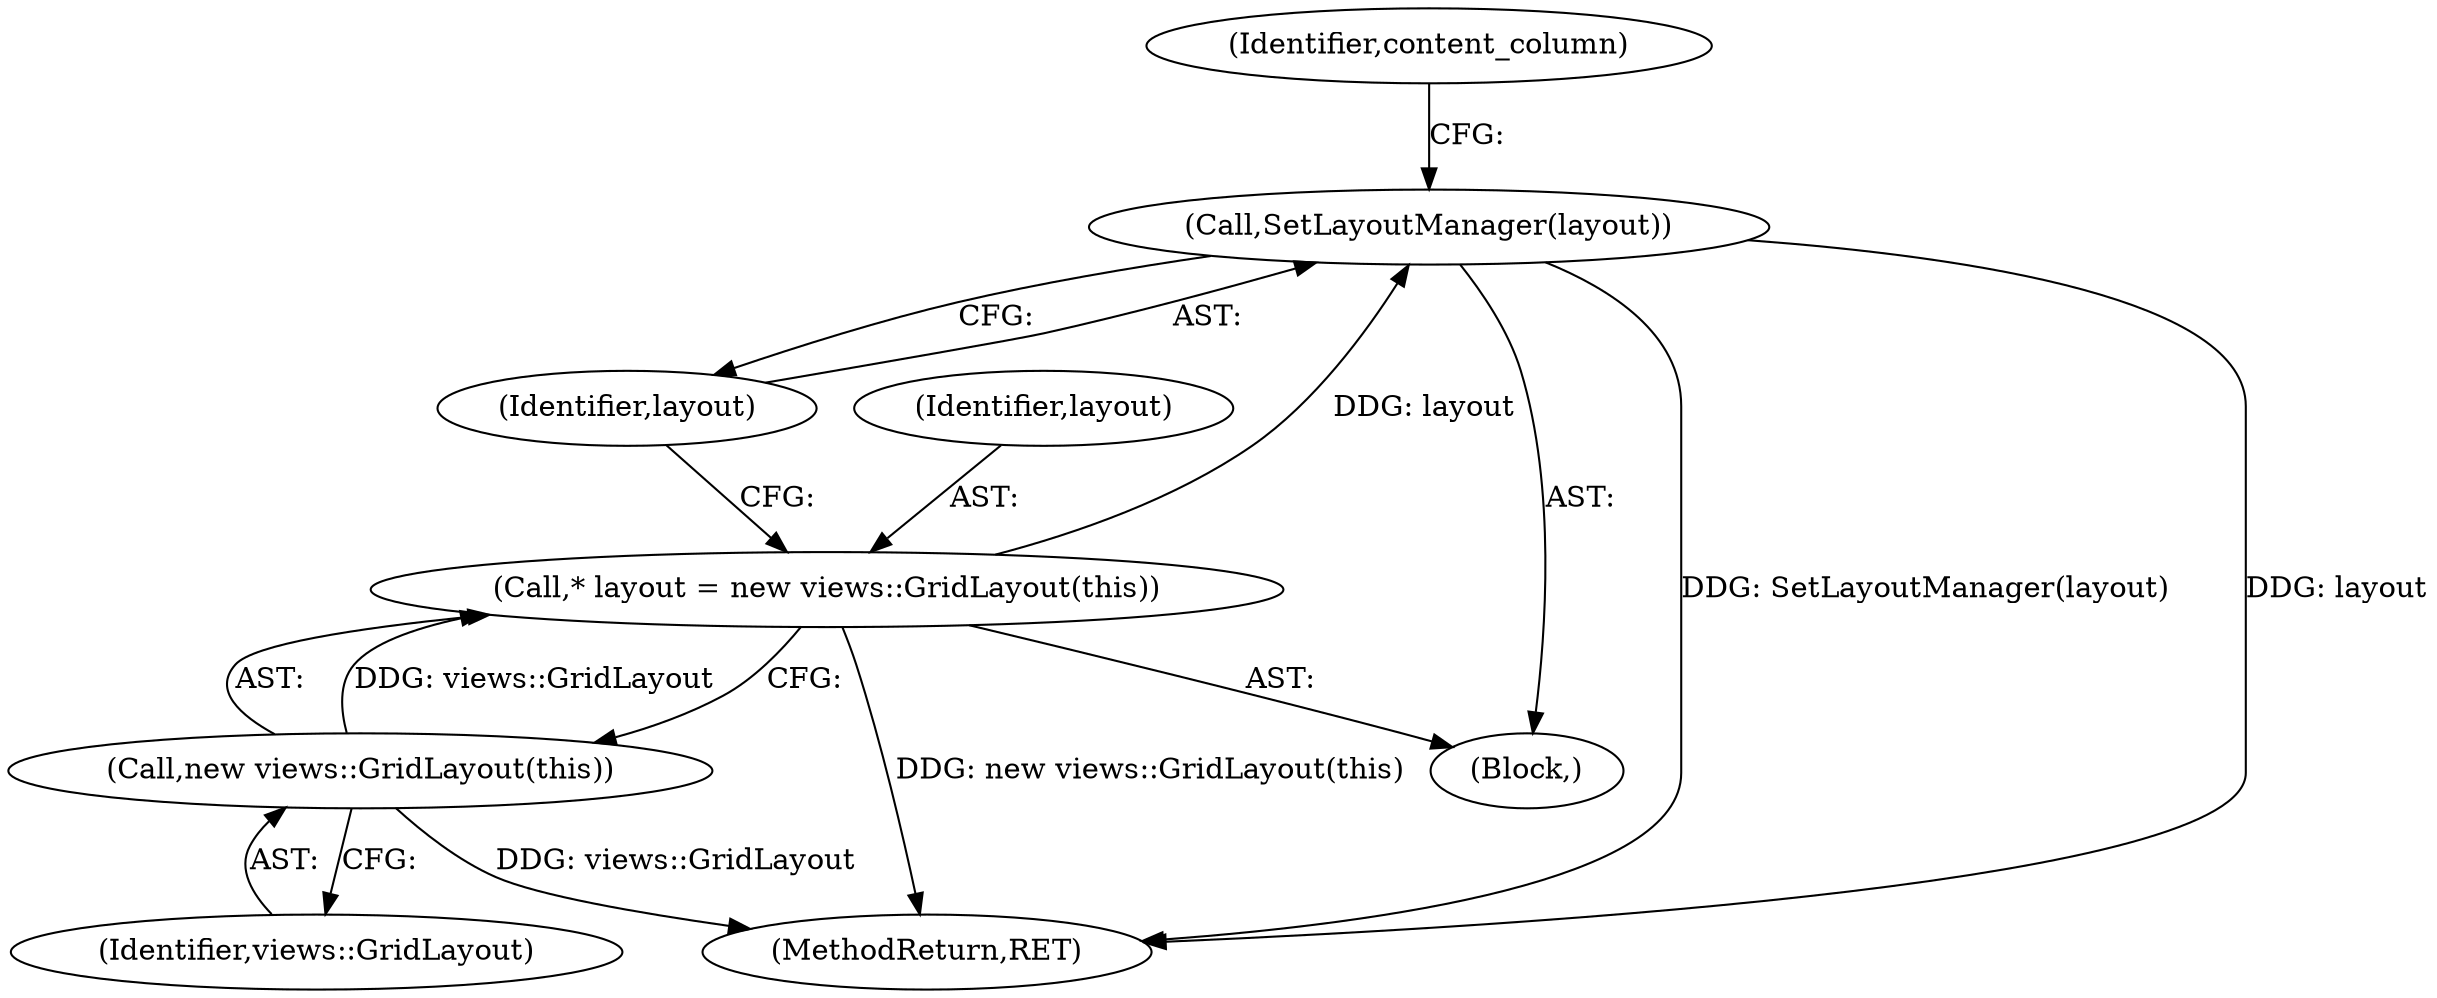 digraph "0_Chrome_f2cba0d13b3a6d76dedede66731e5ca253d3b2af_1@pointer" {
"1000121" [label="(Call,SetLayoutManager(layout))"];
"1000117" [label="(Call,* layout = new views::GridLayout(this))"];
"1000119" [label="(Call,new views::GridLayout(this))"];
"1000118" [label="(Identifier,layout)"];
"1000121" [label="(Call,SetLayoutManager(layout))"];
"1000117" [label="(Call,* layout = new views::GridLayout(this))"];
"1000120" [label="(Identifier,views::GridLayout)"];
"1000125" [label="(Identifier,content_column)"];
"1000119" [label="(Call,new views::GridLayout(this))"];
"1000122" [label="(Identifier,layout)"];
"1000192" [label="(MethodReturn,RET)"];
"1000107" [label="(Block,)"];
"1000121" -> "1000107"  [label="AST: "];
"1000121" -> "1000122"  [label="CFG: "];
"1000122" -> "1000121"  [label="AST: "];
"1000125" -> "1000121"  [label="CFG: "];
"1000121" -> "1000192"  [label="DDG: SetLayoutManager(layout)"];
"1000121" -> "1000192"  [label="DDG: layout"];
"1000117" -> "1000121"  [label="DDG: layout"];
"1000117" -> "1000107"  [label="AST: "];
"1000117" -> "1000119"  [label="CFG: "];
"1000118" -> "1000117"  [label="AST: "];
"1000119" -> "1000117"  [label="AST: "];
"1000122" -> "1000117"  [label="CFG: "];
"1000117" -> "1000192"  [label="DDG: new views::GridLayout(this)"];
"1000119" -> "1000117"  [label="DDG: views::GridLayout"];
"1000119" -> "1000120"  [label="CFG: "];
"1000120" -> "1000119"  [label="AST: "];
"1000119" -> "1000192"  [label="DDG: views::GridLayout"];
}
